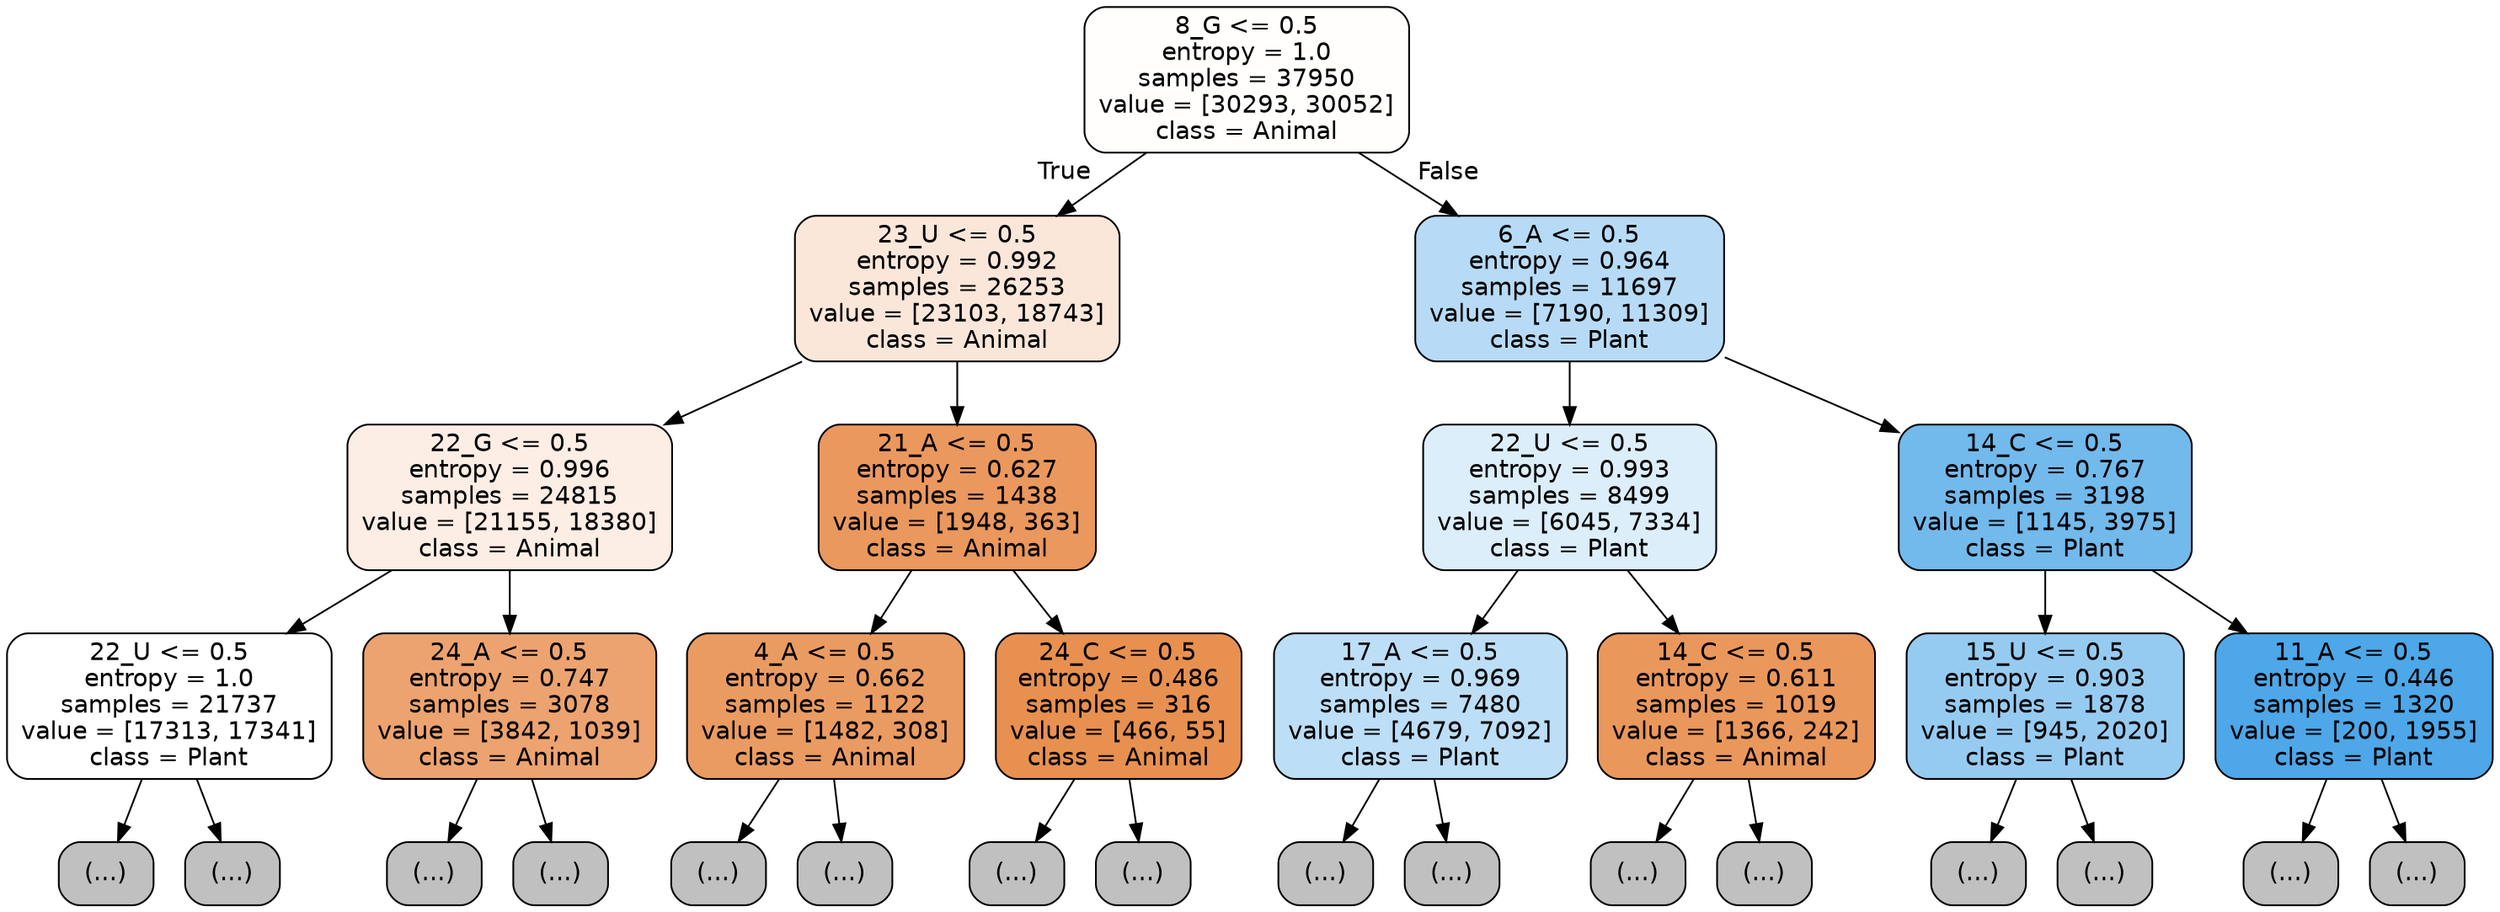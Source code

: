 digraph Tree {
node [shape=box, style="filled, rounded", color="black", fontname="helvetica"] ;
edge [fontname="helvetica"] ;
0 [label="8_G <= 0.5\nentropy = 1.0\nsamples = 37950\nvalue = [30293, 30052]\nclass = Animal", fillcolor="#fffefd"] ;
1 [label="23_U <= 0.5\nentropy = 0.992\nsamples = 26253\nvalue = [23103, 18743]\nclass = Animal", fillcolor="#fae7da"] ;
0 -> 1 [labeldistance=2.5, labelangle=45, headlabel="True"] ;
2 [label="22_G <= 0.5\nentropy = 0.996\nsamples = 24815\nvalue = [21155, 18380]\nclass = Animal", fillcolor="#fceee5"] ;
1 -> 2 ;
3 [label="22_U <= 0.5\nentropy = 1.0\nsamples = 21737\nvalue = [17313, 17341]\nclass = Plant", fillcolor="#ffffff"] ;
2 -> 3 ;
4 [label="(...)", fillcolor="#C0C0C0"] ;
3 -> 4 ;
8877 [label="(...)", fillcolor="#C0C0C0"] ;
3 -> 8877 ;
10298 [label="24_A <= 0.5\nentropy = 0.747\nsamples = 3078\nvalue = [3842, 1039]\nclass = Animal", fillcolor="#eca36f"] ;
2 -> 10298 ;
10299 [label="(...)", fillcolor="#C0C0C0"] ;
10298 -> 10299 ;
11394 [label="(...)", fillcolor="#C0C0C0"] ;
10298 -> 11394 ;
11463 [label="21_A <= 0.5\nentropy = 0.627\nsamples = 1438\nvalue = [1948, 363]\nclass = Animal", fillcolor="#ea985e"] ;
1 -> 11463 ;
11464 [label="4_A <= 0.5\nentropy = 0.662\nsamples = 1122\nvalue = [1482, 308]\nclass = Animal", fillcolor="#ea9b62"] ;
11463 -> 11464 ;
11465 [label="(...)", fillcolor="#C0C0C0"] ;
11464 -> 11465 ;
11818 [label="(...)", fillcolor="#C0C0C0"] ;
11464 -> 11818 ;
11929 [label="24_C <= 0.5\nentropy = 0.486\nsamples = 316\nvalue = [466, 55]\nclass = Animal", fillcolor="#e89050"] ;
11463 -> 11929 ;
11930 [label="(...)", fillcolor="#C0C0C0"] ;
11929 -> 11930 ;
12017 [label="(...)", fillcolor="#C0C0C0"] ;
11929 -> 12017 ;
12032 [label="6_A <= 0.5\nentropy = 0.964\nsamples = 11697\nvalue = [7190, 11309]\nclass = Plant", fillcolor="#b7dbf6"] ;
0 -> 12032 [labeldistance=2.5, labelangle=-45, headlabel="False"] ;
12033 [label="22_U <= 0.5\nentropy = 0.993\nsamples = 8499\nvalue = [6045, 7334]\nclass = Plant", fillcolor="#dceefa"] ;
12032 -> 12033 ;
12034 [label="17_A <= 0.5\nentropy = 0.969\nsamples = 7480\nvalue = [4679, 7092]\nclass = Plant", fillcolor="#bcdef6"] ;
12033 -> 12034 ;
12035 [label="(...)", fillcolor="#C0C0C0"] ;
12034 -> 12035 ;
14458 [label="(...)", fillcolor="#C0C0C0"] ;
12034 -> 14458 ;
15125 [label="14_C <= 0.5\nentropy = 0.611\nsamples = 1019\nvalue = [1366, 242]\nclass = Animal", fillcolor="#ea975c"] ;
12033 -> 15125 ;
15126 [label="(...)", fillcolor="#C0C0C0"] ;
15125 -> 15126 ;
15441 [label="(...)", fillcolor="#C0C0C0"] ;
15125 -> 15441 ;
15514 [label="14_C <= 0.5\nentropy = 0.767\nsamples = 3198\nvalue = [1145, 3975]\nclass = Plant", fillcolor="#72b9ec"] ;
12032 -> 15514 ;
15515 [label="15_U <= 0.5\nentropy = 0.903\nsamples = 1878\nvalue = [945, 2020]\nclass = Plant", fillcolor="#96cbf1"] ;
15514 -> 15515 ;
15516 [label="(...)", fillcolor="#C0C0C0"] ;
15515 -> 15516 ;
16173 [label="(...)", fillcolor="#C0C0C0"] ;
15515 -> 16173 ;
16398 [label="11_A <= 0.5\nentropy = 0.446\nsamples = 1320\nvalue = [200, 1955]\nclass = Plant", fillcolor="#4da7e8"] ;
15514 -> 16398 ;
16399 [label="(...)", fillcolor="#C0C0C0"] ;
16398 -> 16399 ;
16534 [label="(...)", fillcolor="#C0C0C0"] ;
16398 -> 16534 ;
}